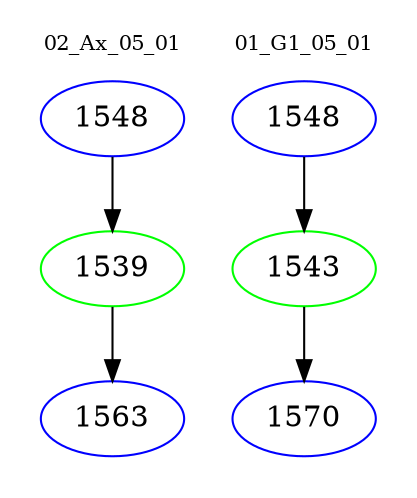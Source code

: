 digraph{
subgraph cluster_0 {
color = white
label = "02_Ax_05_01";
fontsize=10;
T0_1548 [label="1548", color="blue"]
T0_1548 -> T0_1539 [color="black"]
T0_1539 [label="1539", color="green"]
T0_1539 -> T0_1563 [color="black"]
T0_1563 [label="1563", color="blue"]
}
subgraph cluster_1 {
color = white
label = "01_G1_05_01";
fontsize=10;
T1_1548 [label="1548", color="blue"]
T1_1548 -> T1_1543 [color="black"]
T1_1543 [label="1543", color="green"]
T1_1543 -> T1_1570 [color="black"]
T1_1570 [label="1570", color="blue"]
}
}
